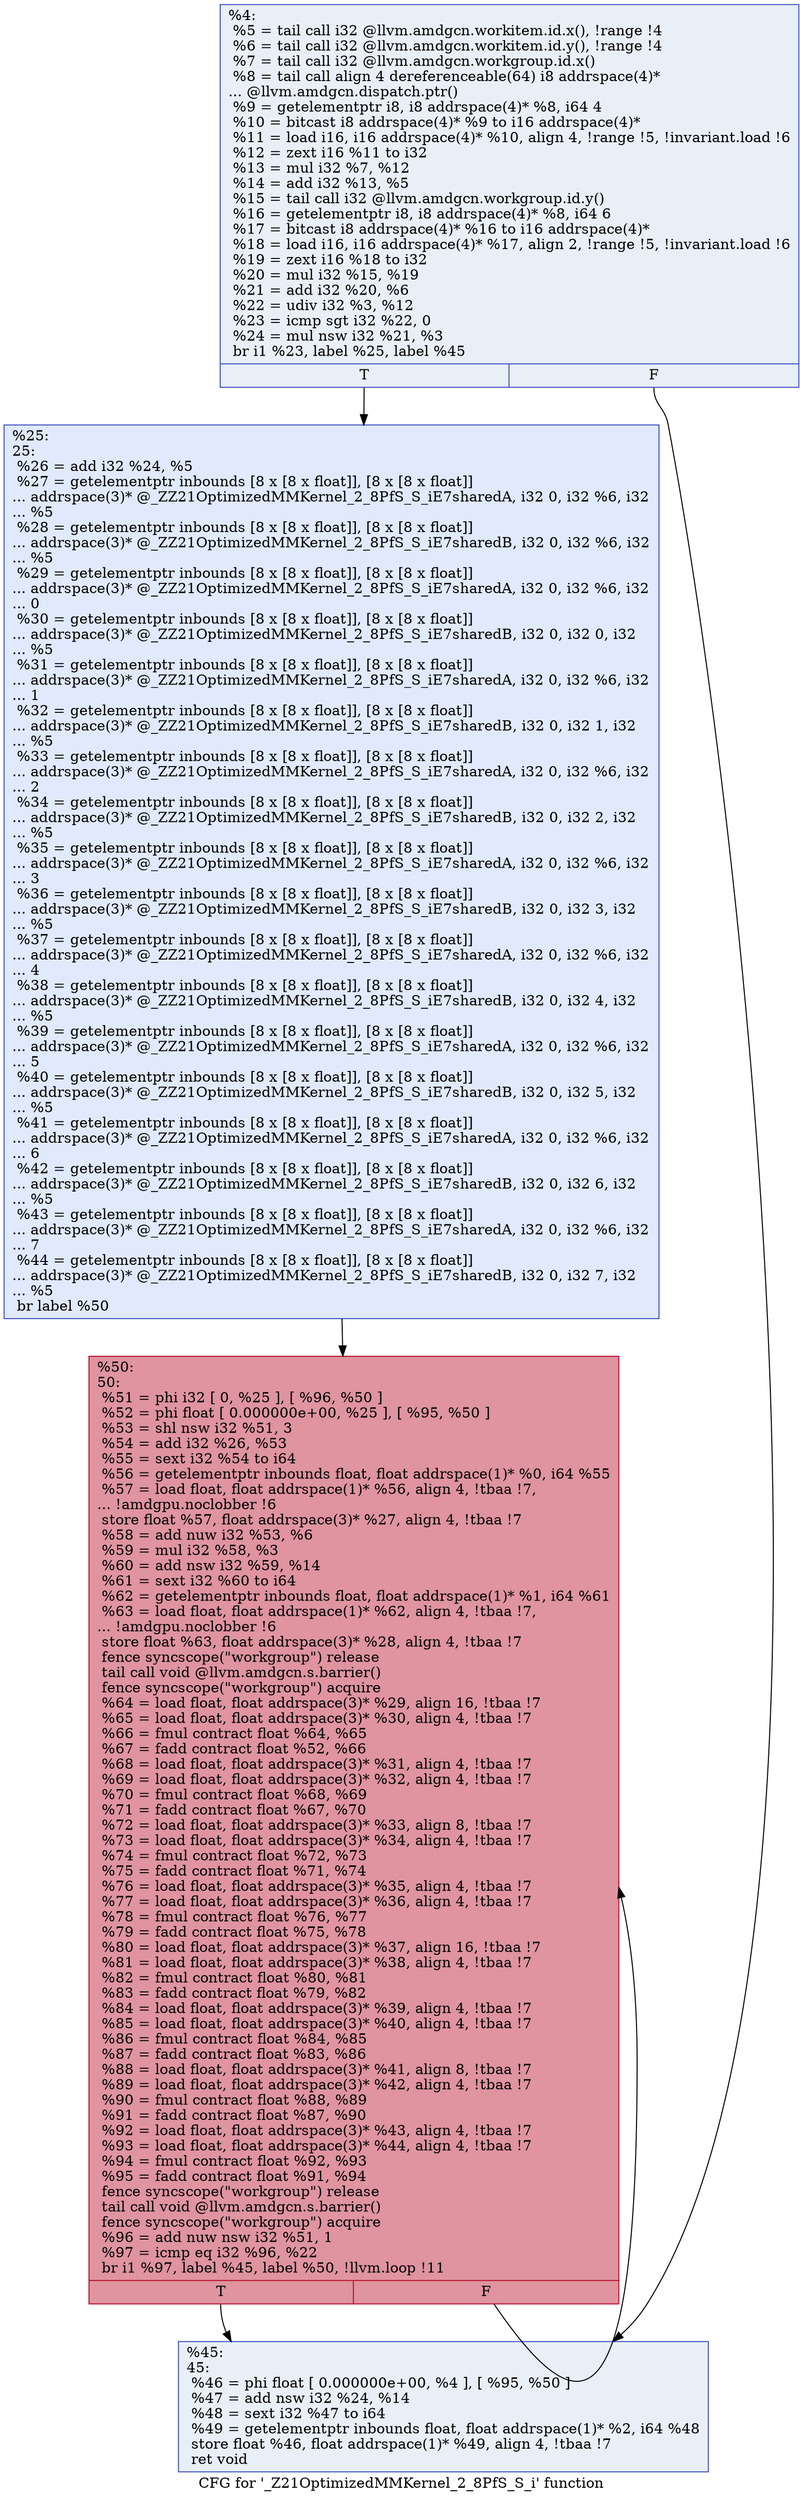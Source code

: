 digraph "CFG for '_Z21OptimizedMMKernel_2_8PfS_S_i' function" {
	label="CFG for '_Z21OptimizedMMKernel_2_8PfS_S_i' function";

	Node0x4f954f0 [shape=record,color="#3d50c3ff", style=filled, fillcolor="#cedaeb70",label="{%4:\l  %5 = tail call i32 @llvm.amdgcn.workitem.id.x(), !range !4\l  %6 = tail call i32 @llvm.amdgcn.workitem.id.y(), !range !4\l  %7 = tail call i32 @llvm.amdgcn.workgroup.id.x()\l  %8 = tail call align 4 dereferenceable(64) i8 addrspace(4)*\l... @llvm.amdgcn.dispatch.ptr()\l  %9 = getelementptr i8, i8 addrspace(4)* %8, i64 4\l  %10 = bitcast i8 addrspace(4)* %9 to i16 addrspace(4)*\l  %11 = load i16, i16 addrspace(4)* %10, align 4, !range !5, !invariant.load !6\l  %12 = zext i16 %11 to i32\l  %13 = mul i32 %7, %12\l  %14 = add i32 %13, %5\l  %15 = tail call i32 @llvm.amdgcn.workgroup.id.y()\l  %16 = getelementptr i8, i8 addrspace(4)* %8, i64 6\l  %17 = bitcast i8 addrspace(4)* %16 to i16 addrspace(4)*\l  %18 = load i16, i16 addrspace(4)* %17, align 2, !range !5, !invariant.load !6\l  %19 = zext i16 %18 to i32\l  %20 = mul i32 %15, %19\l  %21 = add i32 %20, %6\l  %22 = udiv i32 %3, %12\l  %23 = icmp sgt i32 %22, 0\l  %24 = mul nsw i32 %21, %3\l  br i1 %23, label %25, label %45\l|{<s0>T|<s1>F}}"];
	Node0x4f954f0:s0 -> Node0x4f98fe0;
	Node0x4f954f0:s1 -> Node0x4f99070;
	Node0x4f98fe0 [shape=record,color="#3d50c3ff", style=filled, fillcolor="#b9d0f970",label="{%25:\l25:                                               \l  %26 = add i32 %24, %5\l  %27 = getelementptr inbounds [8 x [8 x float]], [8 x [8 x float]]\l... addrspace(3)* @_ZZ21OptimizedMMKernel_2_8PfS_S_iE7sharedA, i32 0, i32 %6, i32\l... %5\l  %28 = getelementptr inbounds [8 x [8 x float]], [8 x [8 x float]]\l... addrspace(3)* @_ZZ21OptimizedMMKernel_2_8PfS_S_iE7sharedB, i32 0, i32 %6, i32\l... %5\l  %29 = getelementptr inbounds [8 x [8 x float]], [8 x [8 x float]]\l... addrspace(3)* @_ZZ21OptimizedMMKernel_2_8PfS_S_iE7sharedA, i32 0, i32 %6, i32\l... 0\l  %30 = getelementptr inbounds [8 x [8 x float]], [8 x [8 x float]]\l... addrspace(3)* @_ZZ21OptimizedMMKernel_2_8PfS_S_iE7sharedB, i32 0, i32 0, i32\l... %5\l  %31 = getelementptr inbounds [8 x [8 x float]], [8 x [8 x float]]\l... addrspace(3)* @_ZZ21OptimizedMMKernel_2_8PfS_S_iE7sharedA, i32 0, i32 %6, i32\l... 1\l  %32 = getelementptr inbounds [8 x [8 x float]], [8 x [8 x float]]\l... addrspace(3)* @_ZZ21OptimizedMMKernel_2_8PfS_S_iE7sharedB, i32 0, i32 1, i32\l... %5\l  %33 = getelementptr inbounds [8 x [8 x float]], [8 x [8 x float]]\l... addrspace(3)* @_ZZ21OptimizedMMKernel_2_8PfS_S_iE7sharedA, i32 0, i32 %6, i32\l... 2\l  %34 = getelementptr inbounds [8 x [8 x float]], [8 x [8 x float]]\l... addrspace(3)* @_ZZ21OptimizedMMKernel_2_8PfS_S_iE7sharedB, i32 0, i32 2, i32\l... %5\l  %35 = getelementptr inbounds [8 x [8 x float]], [8 x [8 x float]]\l... addrspace(3)* @_ZZ21OptimizedMMKernel_2_8PfS_S_iE7sharedA, i32 0, i32 %6, i32\l... 3\l  %36 = getelementptr inbounds [8 x [8 x float]], [8 x [8 x float]]\l... addrspace(3)* @_ZZ21OptimizedMMKernel_2_8PfS_S_iE7sharedB, i32 0, i32 3, i32\l... %5\l  %37 = getelementptr inbounds [8 x [8 x float]], [8 x [8 x float]]\l... addrspace(3)* @_ZZ21OptimizedMMKernel_2_8PfS_S_iE7sharedA, i32 0, i32 %6, i32\l... 4\l  %38 = getelementptr inbounds [8 x [8 x float]], [8 x [8 x float]]\l... addrspace(3)* @_ZZ21OptimizedMMKernel_2_8PfS_S_iE7sharedB, i32 0, i32 4, i32\l... %5\l  %39 = getelementptr inbounds [8 x [8 x float]], [8 x [8 x float]]\l... addrspace(3)* @_ZZ21OptimizedMMKernel_2_8PfS_S_iE7sharedA, i32 0, i32 %6, i32\l... 5\l  %40 = getelementptr inbounds [8 x [8 x float]], [8 x [8 x float]]\l... addrspace(3)* @_ZZ21OptimizedMMKernel_2_8PfS_S_iE7sharedB, i32 0, i32 5, i32\l... %5\l  %41 = getelementptr inbounds [8 x [8 x float]], [8 x [8 x float]]\l... addrspace(3)* @_ZZ21OptimizedMMKernel_2_8PfS_S_iE7sharedA, i32 0, i32 %6, i32\l... 6\l  %42 = getelementptr inbounds [8 x [8 x float]], [8 x [8 x float]]\l... addrspace(3)* @_ZZ21OptimizedMMKernel_2_8PfS_S_iE7sharedB, i32 0, i32 6, i32\l... %5\l  %43 = getelementptr inbounds [8 x [8 x float]], [8 x [8 x float]]\l... addrspace(3)* @_ZZ21OptimizedMMKernel_2_8PfS_S_iE7sharedA, i32 0, i32 %6, i32\l... 7\l  %44 = getelementptr inbounds [8 x [8 x float]], [8 x [8 x float]]\l... addrspace(3)* @_ZZ21OptimizedMMKernel_2_8PfS_S_iE7sharedB, i32 0, i32 7, i32\l... %5\l  br label %50\l}"];
	Node0x4f98fe0 -> Node0x4f99290;
	Node0x4f99070 [shape=record,color="#3d50c3ff", style=filled, fillcolor="#cedaeb70",label="{%45:\l45:                                               \l  %46 = phi float [ 0.000000e+00, %4 ], [ %95, %50 ]\l  %47 = add nsw i32 %24, %14\l  %48 = sext i32 %47 to i64\l  %49 = getelementptr inbounds float, float addrspace(1)* %2, i64 %48\l  store float %46, float addrspace(1)* %49, align 4, !tbaa !7\l  ret void\l}"];
	Node0x4f99290 [shape=record,color="#b70d28ff", style=filled, fillcolor="#b70d2870",label="{%50:\l50:                                               \l  %51 = phi i32 [ 0, %25 ], [ %96, %50 ]\l  %52 = phi float [ 0.000000e+00, %25 ], [ %95, %50 ]\l  %53 = shl nsw i32 %51, 3\l  %54 = add i32 %26, %53\l  %55 = sext i32 %54 to i64\l  %56 = getelementptr inbounds float, float addrspace(1)* %0, i64 %55\l  %57 = load float, float addrspace(1)* %56, align 4, !tbaa !7,\l... !amdgpu.noclobber !6\l  store float %57, float addrspace(3)* %27, align 4, !tbaa !7\l  %58 = add nuw i32 %53, %6\l  %59 = mul i32 %58, %3\l  %60 = add nsw i32 %59, %14\l  %61 = sext i32 %60 to i64\l  %62 = getelementptr inbounds float, float addrspace(1)* %1, i64 %61\l  %63 = load float, float addrspace(1)* %62, align 4, !tbaa !7,\l... !amdgpu.noclobber !6\l  store float %63, float addrspace(3)* %28, align 4, !tbaa !7\l  fence syncscope(\"workgroup\") release\l  tail call void @llvm.amdgcn.s.barrier()\l  fence syncscope(\"workgroup\") acquire\l  %64 = load float, float addrspace(3)* %29, align 16, !tbaa !7\l  %65 = load float, float addrspace(3)* %30, align 4, !tbaa !7\l  %66 = fmul contract float %64, %65\l  %67 = fadd contract float %52, %66\l  %68 = load float, float addrspace(3)* %31, align 4, !tbaa !7\l  %69 = load float, float addrspace(3)* %32, align 4, !tbaa !7\l  %70 = fmul contract float %68, %69\l  %71 = fadd contract float %67, %70\l  %72 = load float, float addrspace(3)* %33, align 8, !tbaa !7\l  %73 = load float, float addrspace(3)* %34, align 4, !tbaa !7\l  %74 = fmul contract float %72, %73\l  %75 = fadd contract float %71, %74\l  %76 = load float, float addrspace(3)* %35, align 4, !tbaa !7\l  %77 = load float, float addrspace(3)* %36, align 4, !tbaa !7\l  %78 = fmul contract float %76, %77\l  %79 = fadd contract float %75, %78\l  %80 = load float, float addrspace(3)* %37, align 16, !tbaa !7\l  %81 = load float, float addrspace(3)* %38, align 4, !tbaa !7\l  %82 = fmul contract float %80, %81\l  %83 = fadd contract float %79, %82\l  %84 = load float, float addrspace(3)* %39, align 4, !tbaa !7\l  %85 = load float, float addrspace(3)* %40, align 4, !tbaa !7\l  %86 = fmul contract float %84, %85\l  %87 = fadd contract float %83, %86\l  %88 = load float, float addrspace(3)* %41, align 8, !tbaa !7\l  %89 = load float, float addrspace(3)* %42, align 4, !tbaa !7\l  %90 = fmul contract float %88, %89\l  %91 = fadd contract float %87, %90\l  %92 = load float, float addrspace(3)* %43, align 4, !tbaa !7\l  %93 = load float, float addrspace(3)* %44, align 4, !tbaa !7\l  %94 = fmul contract float %92, %93\l  %95 = fadd contract float %91, %94\l  fence syncscope(\"workgroup\") release\l  tail call void @llvm.amdgcn.s.barrier()\l  fence syncscope(\"workgroup\") acquire\l  %96 = add nuw nsw i32 %51, 1\l  %97 = icmp eq i32 %96, %22\l  br i1 %97, label %45, label %50, !llvm.loop !11\l|{<s0>T|<s1>F}}"];
	Node0x4f99290:s0 -> Node0x4f99070;
	Node0x4f99290:s1 -> Node0x4f99290;
}

